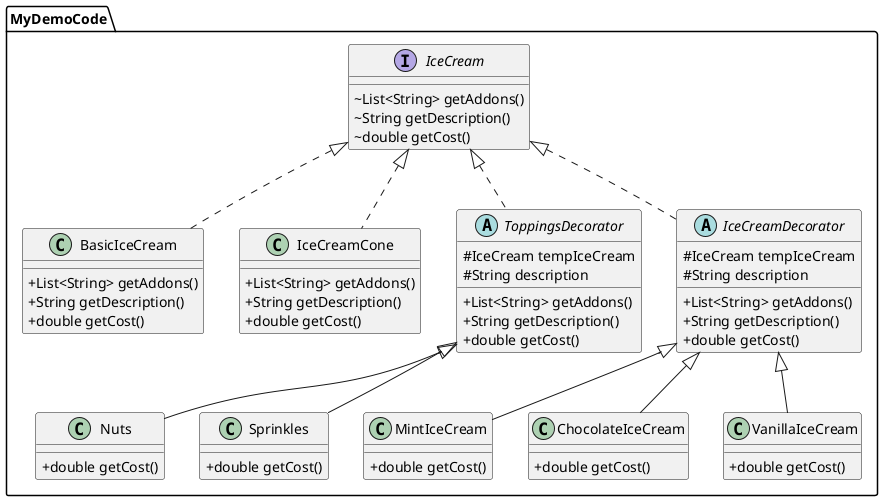 @startuml
skinparam classAttributeIconSize 0
class MyDemoCode.BasicIceCream {
+ List<String> getAddons()
+ String getDescription()
+ double getCost()
}
class MyDemoCode.IceCreamCone {
+ List<String> getAddons()
+ String getDescription()
+ double getCost()
}
class MyDemoCode.Nuts {
+ double getCost()
}
class MyDemoCode.MintIceCream {
+ double getCost()
}
class MyDemoCode.ChocolateIceCream {
+ double getCost()
}
class MyDemoCode.VanillaIceCream {
+ double getCost()
}
interface MyDemoCode.IceCream {
~ List<String> getAddons()
~ String getDescription()
~ double getCost()
}
class MyDemoCode.Sprinkles {
+ double getCost()
}
abstract class MyDemoCode.ToppingsDecorator {
# IceCream tempIceCream
# String description
+ List<String> getAddons()
+ String getDescription()
+ double getCost()
}
abstract class MyDemoCode.IceCreamDecorator {
# IceCream tempIceCream
# String description
+ List<String> getAddons()
+ String getDescription()
+ double getCost()
}


MyDemoCode.IceCream <|.. MyDemoCode.BasicIceCream
MyDemoCode.IceCream <|.. MyDemoCode.IceCreamCone
MyDemoCode.ToppingsDecorator <|-- MyDemoCode.Nuts
MyDemoCode.IceCreamDecorator <|-- MyDemoCode.MintIceCream
MyDemoCode.IceCreamDecorator <|-- MyDemoCode.ChocolateIceCream
MyDemoCode.IceCreamDecorator <|-- MyDemoCode.VanillaIceCream
MyDemoCode.ToppingsDecorator <|-- MyDemoCode.Sprinkles
MyDemoCode.IceCream <|.. MyDemoCode.ToppingsDecorator
MyDemoCode.IceCream <|.. MyDemoCode.IceCreamDecorator
@enduml